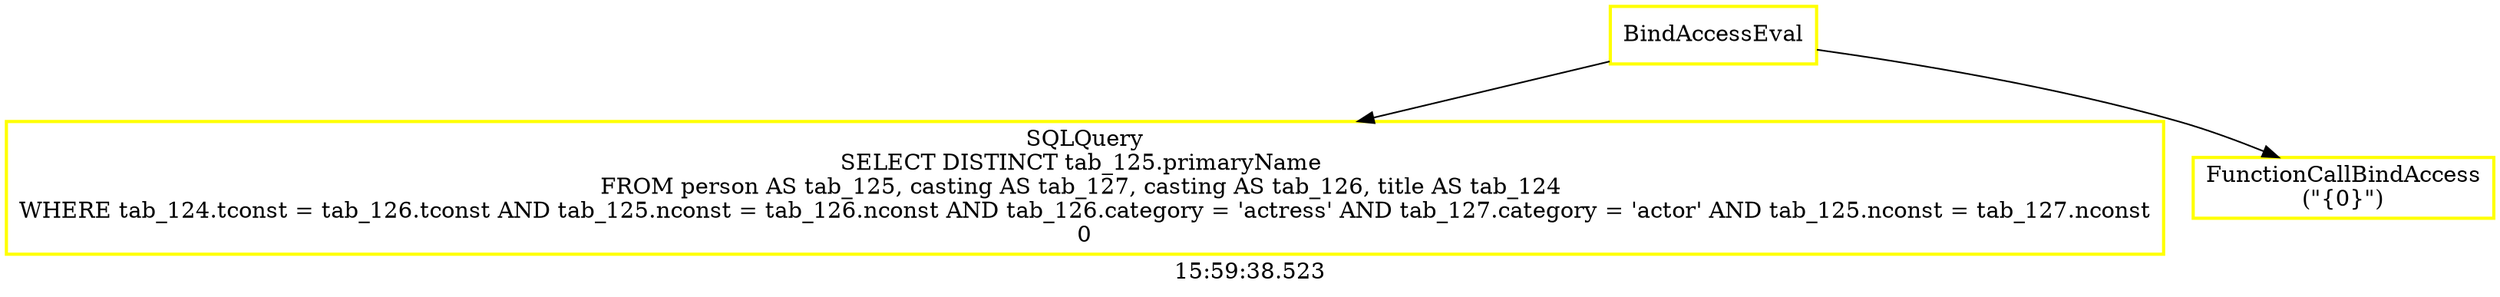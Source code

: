 digraph  g{ graph[label = "15:59:38.523"]
node [shape=rectangle, color=black, fontcolor=black, style=bold] edge [color=black] 0 [label="BindAccessEval", color = yellow] ; 
1 [label="SQLQuery
SELECT DISTINCT tab_125.primaryName 
FROM person AS tab_125, casting AS tab_127, casting AS tab_126, title AS tab_124 
WHERE tab_124.tconst = tab_126.tconst AND tab_125.nconst = tab_126.nconst AND tab_126.category = 'actress' AND tab_127.category = 'actor' AND tab_125.nconst = tab_127.nconst
0", color = yellow] ; 
0 -> 1 ; 
2 [label="FunctionCallBindAccess
(\"{0}\")", color = yellow] ; 
0 -> 2 ; 
}

